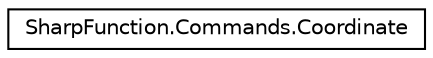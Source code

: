 digraph "Graphical Class Hierarchy"
{
 // LATEX_PDF_SIZE
  edge [fontname="Helvetica",fontsize="10",labelfontname="Helvetica",labelfontsize="10"];
  node [fontname="Helvetica",fontsize="10",shape=record];
  rankdir="LR";
  Node0 [label="SharpFunction.Commands.Coordinate",height=0.2,width=0.4,color="black", fillcolor="white", style="filled",URL="$struct_sharp_function_1_1_commands_1_1_coordinate.html",tooltip="Represents a single coordinate in space"];
}
